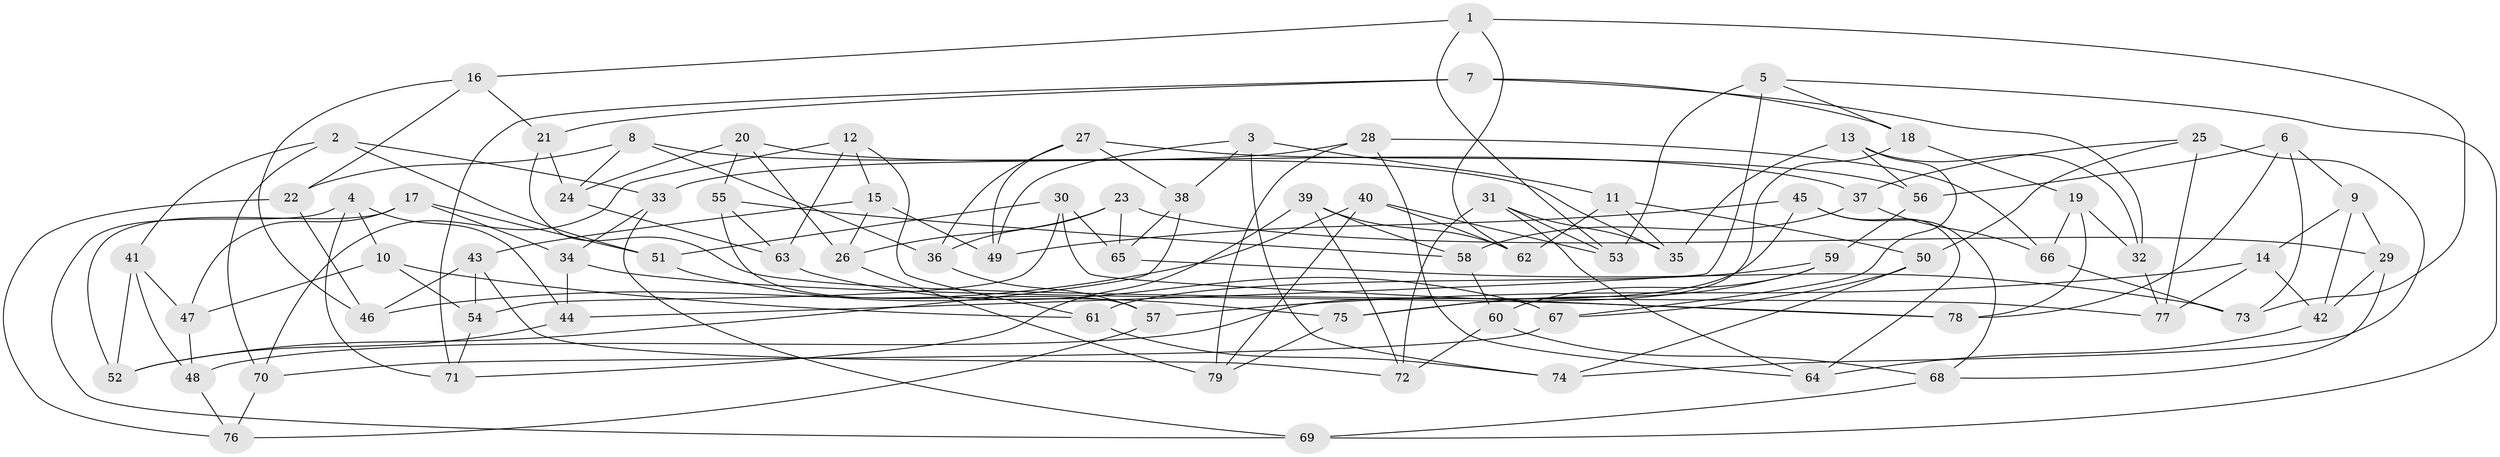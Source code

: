 // Generated by graph-tools (version 1.1) at 2025/50/03/09/25 03:50:46]
// undirected, 79 vertices, 158 edges
graph export_dot {
graph [start="1"]
  node [color=gray90,style=filled];
  1;
  2;
  3;
  4;
  5;
  6;
  7;
  8;
  9;
  10;
  11;
  12;
  13;
  14;
  15;
  16;
  17;
  18;
  19;
  20;
  21;
  22;
  23;
  24;
  25;
  26;
  27;
  28;
  29;
  30;
  31;
  32;
  33;
  34;
  35;
  36;
  37;
  38;
  39;
  40;
  41;
  42;
  43;
  44;
  45;
  46;
  47;
  48;
  49;
  50;
  51;
  52;
  53;
  54;
  55;
  56;
  57;
  58;
  59;
  60;
  61;
  62;
  63;
  64;
  65;
  66;
  67;
  68;
  69;
  70;
  71;
  72;
  73;
  74;
  75;
  76;
  77;
  78;
  79;
  1 -- 53;
  1 -- 73;
  1 -- 62;
  1 -- 16;
  2 -- 33;
  2 -- 70;
  2 -- 41;
  2 -- 51;
  3 -- 11;
  3 -- 49;
  3 -- 38;
  3 -- 74;
  4 -- 10;
  4 -- 69;
  4 -- 71;
  4 -- 44;
  5 -- 44;
  5 -- 53;
  5 -- 18;
  5 -- 69;
  6 -- 73;
  6 -- 9;
  6 -- 78;
  6 -- 56;
  7 -- 71;
  7 -- 32;
  7 -- 18;
  7 -- 21;
  8 -- 22;
  8 -- 35;
  8 -- 36;
  8 -- 24;
  9 -- 29;
  9 -- 42;
  9 -- 14;
  10 -- 47;
  10 -- 54;
  10 -- 61;
  11 -- 50;
  11 -- 35;
  11 -- 62;
  12 -- 61;
  12 -- 63;
  12 -- 70;
  12 -- 15;
  13 -- 67;
  13 -- 32;
  13 -- 35;
  13 -- 56;
  14 -- 57;
  14 -- 42;
  14 -- 77;
  15 -- 26;
  15 -- 43;
  15 -- 49;
  16 -- 46;
  16 -- 22;
  16 -- 21;
  17 -- 51;
  17 -- 47;
  17 -- 52;
  17 -- 34;
  18 -- 19;
  18 -- 75;
  19 -- 66;
  19 -- 32;
  19 -- 78;
  20 -- 37;
  20 -- 55;
  20 -- 24;
  20 -- 26;
  21 -- 77;
  21 -- 24;
  22 -- 76;
  22 -- 46;
  23 -- 65;
  23 -- 26;
  23 -- 29;
  23 -- 36;
  24 -- 63;
  25 -- 77;
  25 -- 37;
  25 -- 74;
  25 -- 50;
  26 -- 79;
  27 -- 36;
  27 -- 56;
  27 -- 49;
  27 -- 38;
  28 -- 79;
  28 -- 33;
  28 -- 64;
  28 -- 66;
  29 -- 68;
  29 -- 42;
  30 -- 54;
  30 -- 51;
  30 -- 78;
  30 -- 65;
  31 -- 53;
  31 -- 64;
  31 -- 72;
  31 -- 35;
  32 -- 77;
  33 -- 69;
  33 -- 34;
  34 -- 78;
  34 -- 44;
  36 -- 57;
  37 -- 66;
  37 -- 58;
  38 -- 65;
  38 -- 52;
  39 -- 58;
  39 -- 62;
  39 -- 71;
  39 -- 72;
  40 -- 46;
  40 -- 62;
  40 -- 53;
  40 -- 79;
  41 -- 48;
  41 -- 47;
  41 -- 52;
  42 -- 64;
  43 -- 46;
  43 -- 72;
  43 -- 54;
  44 -- 52;
  45 -- 49;
  45 -- 48;
  45 -- 68;
  45 -- 64;
  47 -- 48;
  48 -- 76;
  50 -- 67;
  50 -- 74;
  51 -- 75;
  54 -- 71;
  55 -- 63;
  55 -- 57;
  55 -- 58;
  56 -- 59;
  57 -- 76;
  58 -- 60;
  59 -- 75;
  59 -- 61;
  59 -- 60;
  60 -- 72;
  60 -- 68;
  61 -- 74;
  63 -- 67;
  65 -- 73;
  66 -- 73;
  67 -- 70;
  68 -- 69;
  70 -- 76;
  75 -- 79;
}
